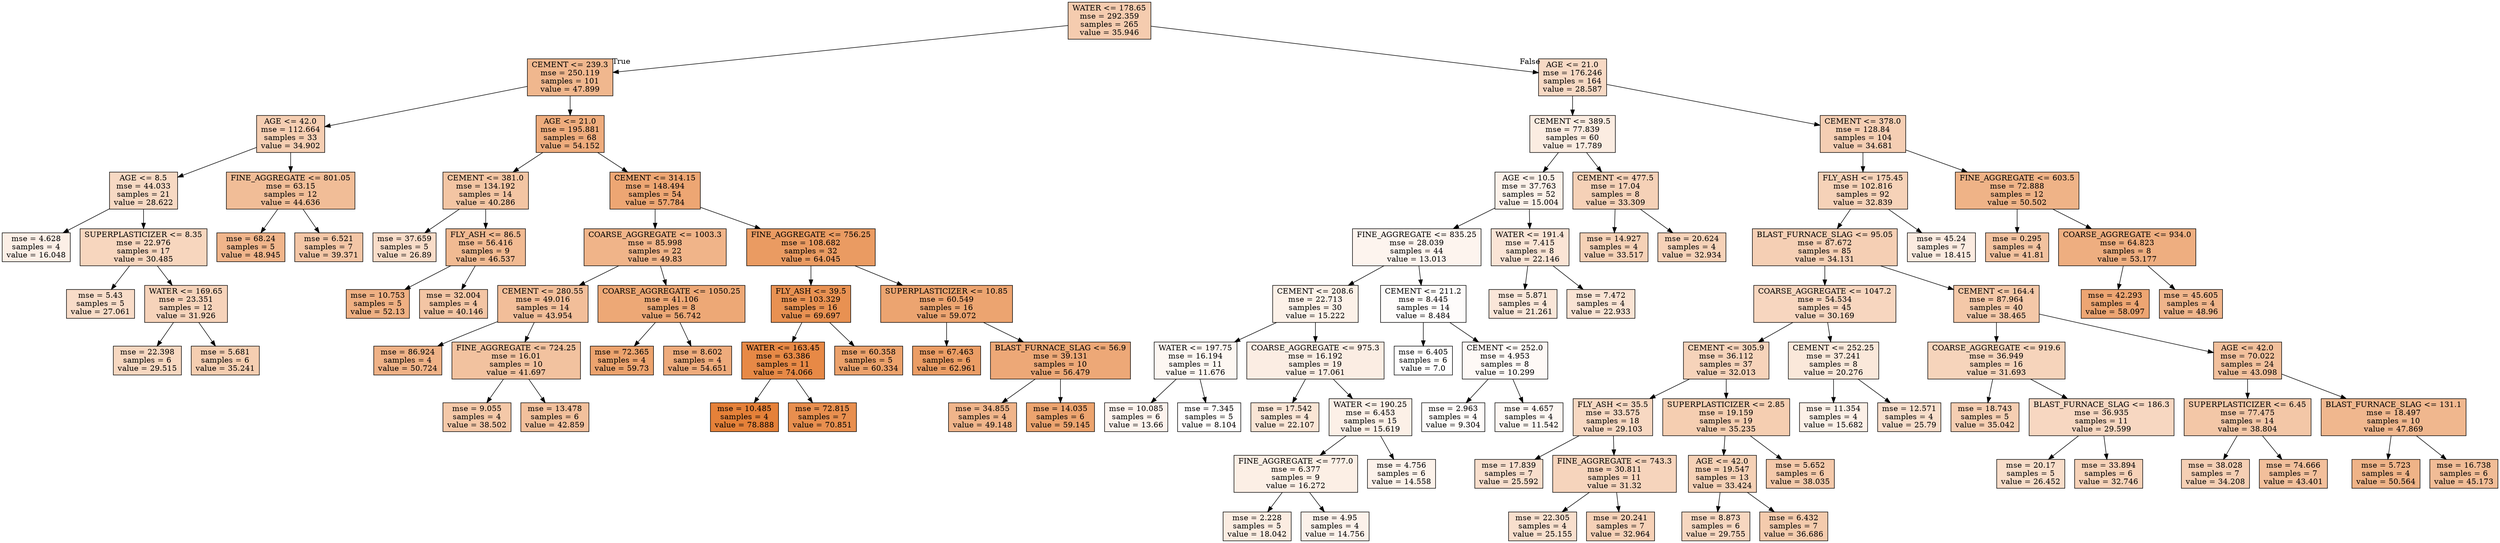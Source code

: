 digraph Tree {
node [shape=box, style="filled", color="black"] ;
0 [label="WATER <= 178.65\nmse = 292.359\nsamples = 265\nvalue = 35.946", fillcolor="#f5ccaf"] ;
1 [label="CEMENT <= 239.3\nmse = 250.119\nsamples = 101\nvalue = 47.899", fillcolor="#f0b78e"] ;
0 -> 1 [labeldistance=2.5, labelangle=45, headlabel="True"] ;
2 [label="AGE <= 42.0\nmse = 112.664\nsamples = 33\nvalue = 34.902", fillcolor="#f5ceb2"] ;
1 -> 2 ;
3 [label="AGE <= 8.5\nmse = 44.033\nsamples = 21\nvalue = 28.622", fillcolor="#f7d9c3"] ;
2 -> 3 ;
4 [label="mse = 4.628\nsamples = 4\nvalue = 16.048", fillcolor="#fcefe6"] ;
3 -> 4 ;
5 [label="SUPERPLASTICIZER <= 8.35\nmse = 22.976\nsamples = 17\nvalue = 30.485", fillcolor="#f7d6be"] ;
3 -> 5 ;
6 [label="mse = 5.43\nsamples = 5\nvalue = 27.061", fillcolor="#f8dcc8"] ;
5 -> 6 ;
7 [label="WATER <= 169.65\nmse = 23.351\nsamples = 12\nvalue = 31.926", fillcolor="#f6d3ba"] ;
5 -> 7 ;
8 [label="mse = 22.398\nsamples = 6\nvalue = 29.515", fillcolor="#f7d8c1"] ;
7 -> 8 ;
9 [label="mse = 5.681\nsamples = 6\nvalue = 35.241", fillcolor="#f5ceb1"] ;
7 -> 9 ;
10 [label="FINE_AGGREGATE <= 801.05\nmse = 63.15\nsamples = 12\nvalue = 44.636", fillcolor="#f1bd97"] ;
2 -> 10 ;
11 [label="mse = 68.24\nsamples = 5\nvalue = 48.945", fillcolor="#f0b58b"] ;
10 -> 11 ;
12 [label="mse = 6.521\nsamples = 7\nvalue = 39.371", fillcolor="#f3c6a6"] ;
10 -> 12 ;
13 [label="AGE <= 21.0\nmse = 195.881\nsamples = 68\nvalue = 54.152", fillcolor="#eeac7d"] ;
1 -> 13 ;
14 [label="CEMENT <= 381.0\nmse = 134.192\nsamples = 14\nvalue = 40.286", fillcolor="#f3c5a3"] ;
13 -> 14 ;
15 [label="mse = 37.659\nsamples = 5\nvalue = 26.89", fillcolor="#f8dcc8"] ;
14 -> 15 ;
16 [label="FLY_ASH <= 86.5\nmse = 56.416\nsamples = 9\nvalue = 46.537", fillcolor="#f1ba92"] ;
14 -> 16 ;
17 [label="mse = 10.753\nsamples = 5\nvalue = 52.13", fillcolor="#efb083"] ;
16 -> 17 ;
18 [label="mse = 32.004\nsamples = 4\nvalue = 40.146", fillcolor="#f3c5a4"] ;
16 -> 18 ;
19 [label="CEMENT <= 314.15\nmse = 148.494\nsamples = 54\nvalue = 57.784", fillcolor="#eda673"] ;
13 -> 19 ;
20 [label="COARSE_AGGREGATE <= 1003.3\nmse = 85.998\nsamples = 22\nvalue = 49.83", fillcolor="#f0b489"] ;
19 -> 20 ;
21 [label="CEMENT <= 280.55\nmse = 49.016\nsamples = 14\nvalue = 43.954", fillcolor="#f2be99"] ;
20 -> 21 ;
22 [label="mse = 86.924\nsamples = 4\nvalue = 50.724", fillcolor="#efb287"] ;
21 -> 22 ;
23 [label="FINE_AGGREGATE <= 724.25\nmse = 16.01\nsamples = 10\nvalue = 41.697", fillcolor="#f2c29f"] ;
21 -> 23 ;
24 [label="mse = 9.055\nsamples = 4\nvalue = 38.502", fillcolor="#f4c8a8"] ;
23 -> 24 ;
25 [label="mse = 13.478\nsamples = 6\nvalue = 42.859", fillcolor="#f2c09c"] ;
23 -> 25 ;
26 [label="COARSE_AGGREGATE <= 1050.25\nmse = 41.106\nsamples = 8\nvalue = 56.742", fillcolor="#eda876"] ;
20 -> 26 ;
27 [label="mse = 72.365\nsamples = 4\nvalue = 59.73", fillcolor="#eca36e"] ;
26 -> 27 ;
28 [label="mse = 8.602\nsamples = 4\nvalue = 54.651", fillcolor="#eeab7c"] ;
26 -> 28 ;
29 [label="FINE_AGGREGATE <= 756.25\nmse = 108.682\nsamples = 32\nvalue = 64.045", fillcolor="#ea9b62"] ;
19 -> 29 ;
30 [label="FLY_ASH <= 39.5\nmse = 103.329\nsamples = 16\nvalue = 69.697", fillcolor="#e89152"] ;
29 -> 30 ;
31 [label="WATER <= 163.45\nmse = 63.386\nsamples = 11\nvalue = 74.066", fillcolor="#e78946"] ;
30 -> 31 ;
32 [label="mse = 10.485\nsamples = 4\nvalue = 78.888", fillcolor="#e58139"] ;
31 -> 32 ;
33 [label="mse = 72.815\nsamples = 7\nvalue = 70.851", fillcolor="#e88f4f"] ;
31 -> 33 ;
34 [label="mse = 60.358\nsamples = 5\nvalue = 60.334", fillcolor="#eca26c"] ;
30 -> 34 ;
35 [label="SUPERPLASTICIZER <= 10.85\nmse = 60.549\nsamples = 16\nvalue = 59.072", fillcolor="#eca470"] ;
29 -> 35 ;
36 [label="mse = 67.463\nsamples = 6\nvalue = 62.961", fillcolor="#eb9d65"] ;
35 -> 36 ;
37 [label="BLAST_FURNACE_SLAG <= 56.9\nmse = 39.131\nsamples = 10\nvalue = 56.479", fillcolor="#eda877"] ;
35 -> 37 ;
38 [label="mse = 34.855\nsamples = 4\nvalue = 49.148", fillcolor="#f0b58b"] ;
37 -> 38 ;
39 [label="mse = 14.035\nsamples = 6\nvalue = 59.145", fillcolor="#eca46f"] ;
37 -> 39 ;
40 [label="AGE <= 21.0\nmse = 176.246\nsamples = 164\nvalue = 28.587", fillcolor="#f7d9c4"] ;
0 -> 40 [labeldistance=2.5, labelangle=-45, headlabel="False"] ;
41 [label="CEMENT <= 389.5\nmse = 77.839\nsamples = 60\nvalue = 17.789", fillcolor="#fbece1"] ;
40 -> 41 ;
42 [label="AGE <= 10.5\nmse = 37.763\nsamples = 52\nvalue = 15.004", fillcolor="#fcf1e9"] ;
41 -> 42 ;
43 [label="FINE_AGGREGATE <= 835.25\nmse = 28.039\nsamples = 44\nvalue = 13.013", fillcolor="#fdf4ee"] ;
42 -> 43 ;
44 [label="CEMENT <= 208.6\nmse = 22.713\nsamples = 30\nvalue = 15.222", fillcolor="#fcf1e8"] ;
43 -> 44 ;
45 [label="WATER <= 197.75\nmse = 16.194\nsamples = 11\nvalue = 11.676", fillcolor="#fdf7f2"] ;
44 -> 45 ;
46 [label="mse = 10.085\nsamples = 6\nvalue = 13.66", fillcolor="#fdf3ed"] ;
45 -> 46 ;
47 [label="mse = 7.345\nsamples = 5\nvalue = 8.104", fillcolor="#fffdfc"] ;
45 -> 47 ;
48 [label="COARSE_AGGREGATE <= 975.3\nmse = 16.192\nsamples = 19\nvalue = 17.061", fillcolor="#fbede3"] ;
44 -> 48 ;
49 [label="mse = 17.542\nsamples = 4\nvalue = 22.107", fillcolor="#fae5d5"] ;
48 -> 49 ;
50 [label="WATER <= 190.25\nmse = 6.453\nsamples = 15\nvalue = 15.619", fillcolor="#fcf0e7"] ;
48 -> 50 ;
51 [label="FINE_AGGREGATE <= 777.0\nmse = 6.377\nsamples = 9\nvalue = 16.272", fillcolor="#fcefe5"] ;
50 -> 51 ;
52 [label="mse = 2.228\nsamples = 5\nvalue = 18.042", fillcolor="#fbece1"] ;
51 -> 52 ;
53 [label="mse = 4.95\nsamples = 4\nvalue = 14.756", fillcolor="#fcf1ea"] ;
51 -> 53 ;
54 [label="mse = 4.756\nsamples = 6\nvalue = 14.558", fillcolor="#fcf2ea"] ;
50 -> 54 ;
55 [label="CEMENT <= 211.2\nmse = 8.445\nsamples = 14\nvalue = 8.484", fillcolor="#fefcfb"] ;
43 -> 55 ;
56 [label="mse = 6.405\nsamples = 6\nvalue = 7.0", fillcolor="#ffffff"] ;
55 -> 56 ;
57 [label="CEMENT <= 252.0\nmse = 4.953\nsamples = 8\nvalue = 10.299", fillcolor="#fef9f6"] ;
55 -> 57 ;
58 [label="mse = 2.963\nsamples = 4\nvalue = 9.304", fillcolor="#fefbf9"] ;
57 -> 58 ;
59 [label="mse = 4.657\nsamples = 4\nvalue = 11.542", fillcolor="#fdf7f2"] ;
57 -> 59 ;
60 [label="WATER <= 191.4\nmse = 7.415\nsamples = 8\nvalue = 22.146", fillcolor="#fae4d5"] ;
42 -> 60 ;
61 [label="mse = 5.871\nsamples = 4\nvalue = 21.261", fillcolor="#fae6d8"] ;
60 -> 61 ;
62 [label="mse = 7.472\nsamples = 4\nvalue = 22.933", fillcolor="#f9e3d3"] ;
60 -> 62 ;
63 [label="CEMENT <= 477.5\nmse = 17.04\nsamples = 8\nvalue = 33.309", fillcolor="#f5d1b7"] ;
41 -> 63 ;
64 [label="mse = 14.927\nsamples = 4\nvalue = 33.517", fillcolor="#f5d1b6"] ;
63 -> 64 ;
65 [label="mse = 20.624\nsamples = 4\nvalue = 32.934", fillcolor="#f6d2b8"] ;
63 -> 65 ;
66 [label="CEMENT <= 378.0\nmse = 128.84\nsamples = 104\nvalue = 34.681", fillcolor="#f5ceb3"] ;
40 -> 66 ;
67 [label="FLY_ASH <= 175.45\nmse = 102.816\nsamples = 92\nvalue = 32.839", fillcolor="#f6d2b8"] ;
66 -> 67 ;
68 [label="BLAST_FURNACE_SLAG <= 95.05\nmse = 87.672\nsamples = 85\nvalue = 34.131", fillcolor="#f5cfb4"] ;
67 -> 68 ;
69 [label="COARSE_AGGREGATE <= 1047.2\nmse = 54.534\nsamples = 45\nvalue = 30.169", fillcolor="#f7d6bf"] ;
68 -> 69 ;
70 [label="CEMENT <= 305.9\nmse = 36.112\nsamples = 37\nvalue = 32.013", fillcolor="#f6d3ba"] ;
69 -> 70 ;
71 [label="FLY_ASH <= 35.5\nmse = 33.575\nsamples = 18\nvalue = 29.103", fillcolor="#f7d8c2"] ;
70 -> 71 ;
72 [label="mse = 17.839\nsamples = 7\nvalue = 25.592", fillcolor="#f8decc"] ;
71 -> 72 ;
73 [label="FINE_AGGREGATE <= 743.3\nmse = 30.811\nsamples = 11\nvalue = 31.32", fillcolor="#f6d4bc"] ;
71 -> 73 ;
74 [label="mse = 22.305\nsamples = 4\nvalue = 25.155", fillcolor="#f8dfcd"] ;
73 -> 74 ;
75 [label="mse = 20.241\nsamples = 7\nvalue = 32.964", fillcolor="#f6d1b7"] ;
73 -> 75 ;
76 [label="SUPERPLASTICIZER <= 2.85\nmse = 19.159\nsamples = 19\nvalue = 35.235", fillcolor="#f5ceb1"] ;
70 -> 76 ;
77 [label="AGE <= 42.0\nmse = 19.547\nsamples = 13\nvalue = 33.424", fillcolor="#f5d1b6"] ;
76 -> 77 ;
78 [label="mse = 8.873\nsamples = 6\nvalue = 29.755", fillcolor="#f7d7c0"] ;
77 -> 78 ;
79 [label="mse = 6.432\nsamples = 7\nvalue = 36.686", fillcolor="#f4cbad"] ;
77 -> 79 ;
80 [label="mse = 5.652\nsamples = 6\nvalue = 38.035", fillcolor="#f4c9aa"] ;
76 -> 80 ;
81 [label="CEMENT <= 252.25\nmse = 37.241\nsamples = 8\nvalue = 20.276", fillcolor="#fae8da"] ;
69 -> 81 ;
82 [label="mse = 11.354\nsamples = 4\nvalue = 15.682", fillcolor="#fcf0e7"] ;
81 -> 82 ;
83 [label="mse = 12.571\nsamples = 4\nvalue = 25.79", fillcolor="#f8decb"] ;
81 -> 83 ;
84 [label="CEMENT <= 164.4\nmse = 87.964\nsamples = 40\nvalue = 38.465", fillcolor="#f4c8a8"] ;
68 -> 84 ;
85 [label="COARSE_AGGREGATE <= 919.6\nmse = 36.949\nsamples = 16\nvalue = 31.693", fillcolor="#f6d4bb"] ;
84 -> 85 ;
86 [label="mse = 18.743\nsamples = 5\nvalue = 35.042", fillcolor="#f5ceb2"] ;
85 -> 86 ;
87 [label="BLAST_FURNACE_SLAG <= 186.3\nmse = 36.935\nsamples = 11\nvalue = 29.599", fillcolor="#f7d7c1"] ;
85 -> 87 ;
88 [label="mse = 20.17\nsamples = 5\nvalue = 26.452", fillcolor="#f8ddc9"] ;
87 -> 88 ;
89 [label="mse = 33.894\nsamples = 6\nvalue = 32.746", fillcolor="#f6d2b8"] ;
87 -> 89 ;
90 [label="AGE <= 42.0\nmse = 70.022\nsamples = 24\nvalue = 43.098", fillcolor="#f2c09c"] ;
84 -> 90 ;
91 [label="SUPERPLASTICIZER <= 6.45\nmse = 77.475\nsamples = 14\nvalue = 38.804", fillcolor="#f3c7a7"] ;
90 -> 91 ;
92 [label="mse = 38.028\nsamples = 7\nvalue = 34.208", fillcolor="#f5cfb4"] ;
91 -> 92 ;
93 [label="mse = 74.666\nsamples = 7\nvalue = 43.401", fillcolor="#f2bf9b"] ;
91 -> 93 ;
94 [label="BLAST_FURNACE_SLAG <= 131.1\nmse = 18.497\nsamples = 10\nvalue = 47.869", fillcolor="#f0b78e"] ;
90 -> 94 ;
95 [label="mse = 5.723\nsamples = 4\nvalue = 50.564", fillcolor="#efb387"] ;
94 -> 95 ;
96 [label="mse = 16.738\nsamples = 6\nvalue = 45.173", fillcolor="#f1bc96"] ;
94 -> 96 ;
97 [label="mse = 45.24\nsamples = 7\nvalue = 18.415", fillcolor="#fbebe0"] ;
67 -> 97 ;
98 [label="FINE_AGGREGATE <= 603.5\nmse = 72.888\nsamples = 12\nvalue = 50.502", fillcolor="#efb387"] ;
66 -> 98 ;
99 [label="mse = 0.295\nsamples = 4\nvalue = 41.81", fillcolor="#f2c29f"] ;
98 -> 99 ;
100 [label="COARSE_AGGREGATE <= 934.0\nmse = 64.823\nsamples = 8\nvalue = 53.177", fillcolor="#eeae80"] ;
98 -> 100 ;
101 [label="mse = 42.293\nsamples = 4\nvalue = 58.097", fillcolor="#eda572"] ;
100 -> 101 ;
102 [label="mse = 45.605\nsamples = 4\nvalue = 48.96", fillcolor="#f0b58b"] ;
100 -> 102 ;
}